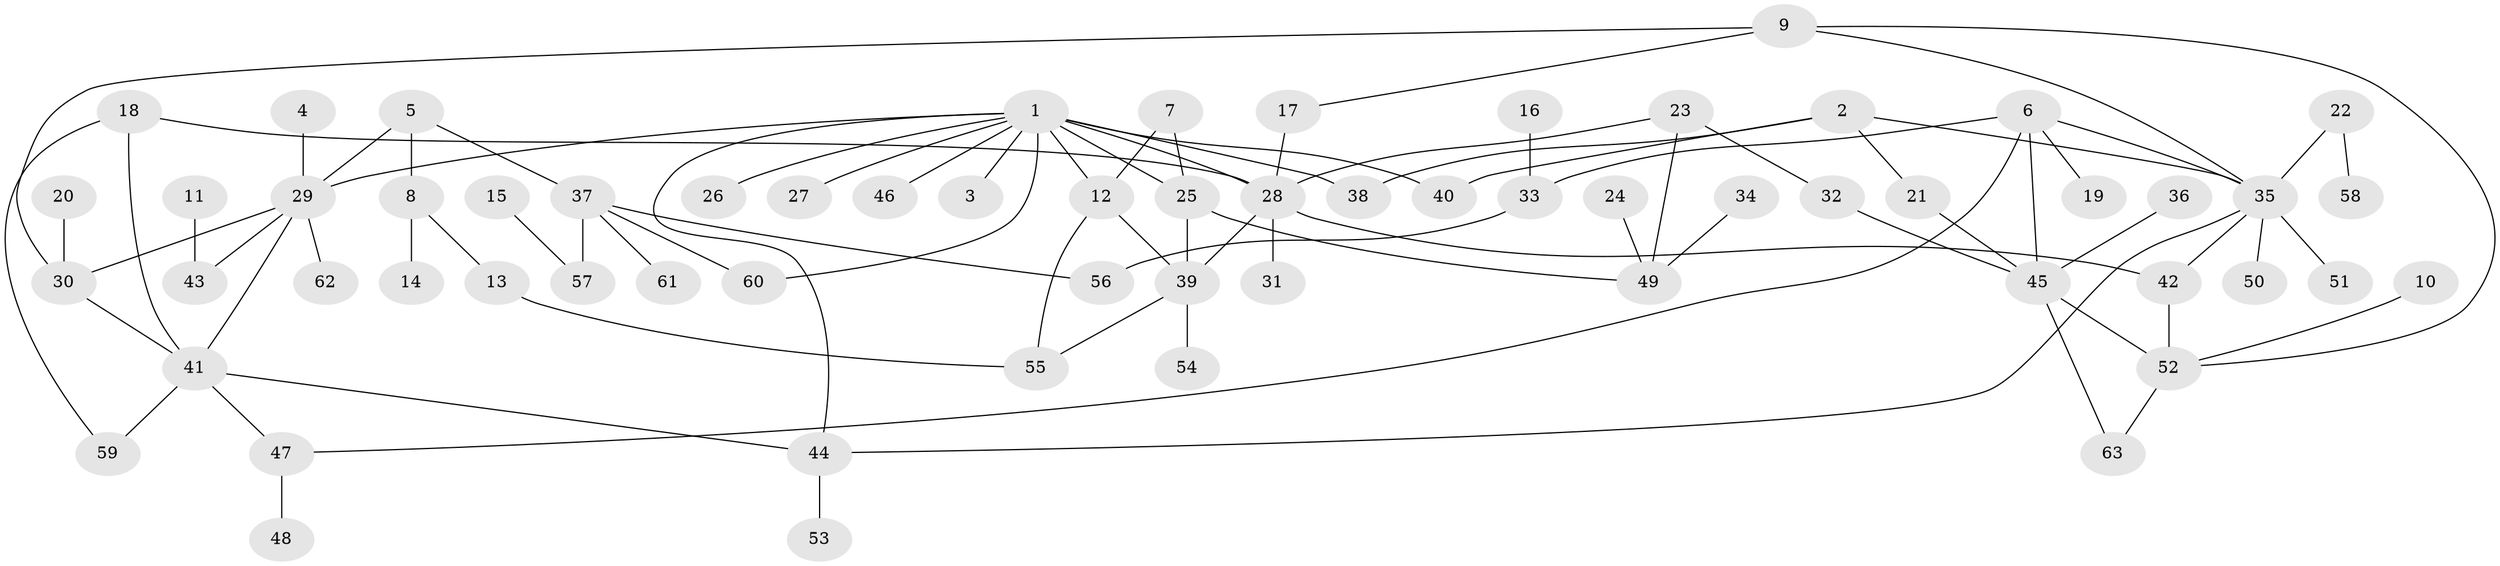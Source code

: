 // original degree distribution, {8: 0.008, 5: 0.064, 3: 0.192, 9: 0.008, 4: 0.072, 7: 0.008, 2: 0.32, 1: 0.32, 6: 0.008}
// Generated by graph-tools (version 1.1) at 2025/25/03/09/25 03:25:29]
// undirected, 63 vertices, 85 edges
graph export_dot {
graph [start="1"]
  node [color=gray90,style=filled];
  1;
  2;
  3;
  4;
  5;
  6;
  7;
  8;
  9;
  10;
  11;
  12;
  13;
  14;
  15;
  16;
  17;
  18;
  19;
  20;
  21;
  22;
  23;
  24;
  25;
  26;
  27;
  28;
  29;
  30;
  31;
  32;
  33;
  34;
  35;
  36;
  37;
  38;
  39;
  40;
  41;
  42;
  43;
  44;
  45;
  46;
  47;
  48;
  49;
  50;
  51;
  52;
  53;
  54;
  55;
  56;
  57;
  58;
  59;
  60;
  61;
  62;
  63;
  1 -- 3 [weight=1.0];
  1 -- 12 [weight=1.0];
  1 -- 25 [weight=2.0];
  1 -- 26 [weight=1.0];
  1 -- 27 [weight=1.0];
  1 -- 28 [weight=1.0];
  1 -- 29 [weight=1.0];
  1 -- 38 [weight=1.0];
  1 -- 40 [weight=1.0];
  1 -- 44 [weight=1.0];
  1 -- 46 [weight=1.0];
  1 -- 60 [weight=1.0];
  2 -- 21 [weight=1.0];
  2 -- 35 [weight=1.0];
  2 -- 38 [weight=1.0];
  2 -- 40 [weight=1.0];
  4 -- 29 [weight=1.0];
  5 -- 8 [weight=1.0];
  5 -- 29 [weight=1.0];
  5 -- 37 [weight=1.0];
  6 -- 19 [weight=1.0];
  6 -- 33 [weight=1.0];
  6 -- 35 [weight=1.0];
  6 -- 45 [weight=1.0];
  6 -- 47 [weight=1.0];
  7 -- 12 [weight=1.0];
  7 -- 25 [weight=1.0];
  8 -- 13 [weight=1.0];
  8 -- 14 [weight=1.0];
  9 -- 17 [weight=1.0];
  9 -- 30 [weight=1.0];
  9 -- 35 [weight=1.0];
  9 -- 52 [weight=1.0];
  10 -- 52 [weight=1.0];
  11 -- 43 [weight=1.0];
  12 -- 39 [weight=1.0];
  12 -- 55 [weight=1.0];
  13 -- 55 [weight=1.0];
  15 -- 57 [weight=1.0];
  16 -- 33 [weight=1.0];
  17 -- 28 [weight=1.0];
  18 -- 28 [weight=1.0];
  18 -- 41 [weight=1.0];
  18 -- 59 [weight=1.0];
  20 -- 30 [weight=1.0];
  21 -- 45 [weight=1.0];
  22 -- 35 [weight=1.0];
  22 -- 58 [weight=1.0];
  23 -- 28 [weight=1.0];
  23 -- 32 [weight=1.0];
  23 -- 49 [weight=1.0];
  24 -- 49 [weight=1.0];
  25 -- 39 [weight=1.0];
  25 -- 49 [weight=1.0];
  28 -- 31 [weight=1.0];
  28 -- 39 [weight=1.0];
  28 -- 42 [weight=1.0];
  29 -- 30 [weight=1.0];
  29 -- 41 [weight=1.0];
  29 -- 43 [weight=1.0];
  29 -- 62 [weight=1.0];
  30 -- 41 [weight=1.0];
  32 -- 45 [weight=1.0];
  33 -- 56 [weight=1.0];
  34 -- 49 [weight=1.0];
  35 -- 42 [weight=1.0];
  35 -- 44 [weight=1.0];
  35 -- 50 [weight=1.0];
  35 -- 51 [weight=1.0];
  36 -- 45 [weight=1.0];
  37 -- 56 [weight=1.0];
  37 -- 57 [weight=1.0];
  37 -- 60 [weight=1.0];
  37 -- 61 [weight=1.0];
  39 -- 54 [weight=1.0];
  39 -- 55 [weight=1.0];
  41 -- 44 [weight=1.0];
  41 -- 47 [weight=1.0];
  41 -- 59 [weight=1.0];
  42 -- 52 [weight=1.0];
  44 -- 53 [weight=1.0];
  45 -- 52 [weight=1.0];
  45 -- 63 [weight=1.0];
  47 -- 48 [weight=1.0];
  52 -- 63 [weight=1.0];
}

